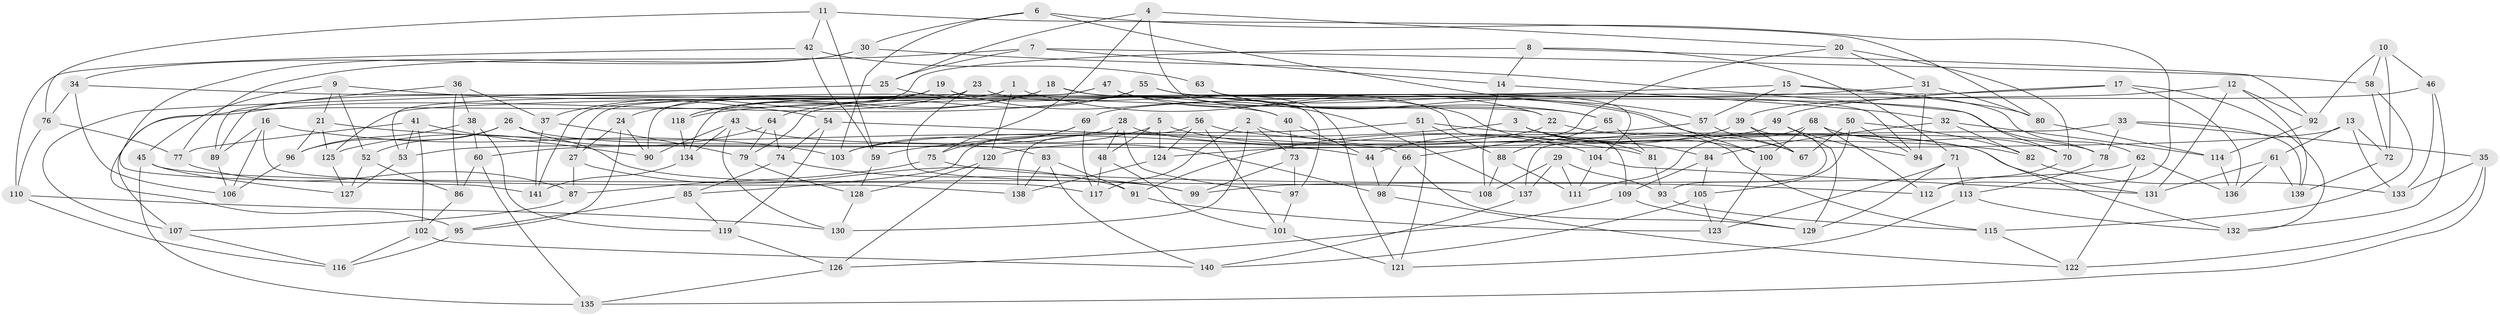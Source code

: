 // coarse degree distribution, {4: 0.673469387755102, 6: 0.17346938775510204, 10: 0.01020408163265306, 7: 0.02040816326530612, 5: 0.061224489795918366, 12: 0.01020408163265306, 8: 0.030612244897959183, 9: 0.01020408163265306, 3: 0.01020408163265306}
// Generated by graph-tools (version 1.1) at 2025/20/03/04/25 18:20:44]
// undirected, 141 vertices, 282 edges
graph export_dot {
graph [start="1"]
  node [color=gray90,style=filled];
  1;
  2;
  3;
  4;
  5;
  6;
  7;
  8;
  9;
  10;
  11;
  12;
  13;
  14;
  15;
  16;
  17;
  18;
  19;
  20;
  21;
  22;
  23;
  24;
  25;
  26;
  27;
  28;
  29;
  30;
  31;
  32;
  33;
  34;
  35;
  36;
  37;
  38;
  39;
  40;
  41;
  42;
  43;
  44;
  45;
  46;
  47;
  48;
  49;
  50;
  51;
  52;
  53;
  54;
  55;
  56;
  57;
  58;
  59;
  60;
  61;
  62;
  63;
  64;
  65;
  66;
  67;
  68;
  69;
  70;
  71;
  72;
  73;
  74;
  75;
  76;
  77;
  78;
  79;
  80;
  81;
  82;
  83;
  84;
  85;
  86;
  87;
  88;
  89;
  90;
  91;
  92;
  93;
  94;
  95;
  96;
  97;
  98;
  99;
  100;
  101;
  102;
  103;
  104;
  105;
  106;
  107;
  108;
  109;
  110;
  111;
  112;
  113;
  114;
  115;
  116;
  117;
  118;
  119;
  120;
  121;
  122;
  123;
  124;
  125;
  126;
  127;
  128;
  129;
  130;
  131;
  132;
  133;
  134;
  135;
  136;
  137;
  138;
  139;
  140;
  141;
  1 -- 22;
  1 -- 120;
  1 -- 141;
  1 -- 27;
  2 -- 130;
  2 -- 81;
  2 -- 73;
  2 -- 117;
  3 -- 84;
  3 -- 59;
  3 -- 100;
  3 -- 115;
  4 -- 22;
  4 -- 25;
  4 -- 20;
  4 -- 75;
  5 -- 103;
  5 -- 48;
  5 -- 104;
  5 -- 124;
  6 -- 103;
  6 -- 112;
  6 -- 57;
  6 -- 30;
  7 -- 25;
  7 -- 58;
  7 -- 14;
  7 -- 77;
  8 -- 92;
  8 -- 14;
  8 -- 95;
  8 -- 71;
  9 -- 45;
  9 -- 21;
  9 -- 54;
  9 -- 52;
  10 -- 72;
  10 -- 92;
  10 -- 58;
  10 -- 46;
  11 -- 42;
  11 -- 76;
  11 -- 59;
  11 -- 80;
  12 -- 92;
  12 -- 131;
  12 -- 139;
  12 -- 39;
  13 -- 133;
  13 -- 124;
  13 -- 72;
  13 -- 61;
  14 -- 108;
  14 -- 32;
  15 -- 62;
  15 -- 80;
  15 -- 125;
  15 -- 57;
  16 -- 106;
  16 -- 103;
  16 -- 89;
  16 -- 138;
  17 -- 136;
  17 -- 49;
  17 -- 132;
  17 -- 79;
  18 -- 118;
  18 -- 78;
  18 -- 121;
  18 -- 24;
  19 -- 137;
  19 -- 97;
  19 -- 89;
  19 -- 118;
  20 -- 66;
  20 -- 70;
  20 -- 31;
  21 -- 125;
  21 -- 44;
  21 -- 96;
  22 -- 78;
  22 -- 120;
  23 -- 37;
  23 -- 53;
  23 -- 108;
  23 -- 109;
  24 -- 90;
  24 -- 27;
  24 -- 95;
  25 -- 107;
  25 -- 40;
  26 -- 83;
  26 -- 52;
  26 -- 99;
  26 -- 96;
  27 -- 87;
  27 -- 91;
  28 -- 60;
  28 -- 97;
  28 -- 131;
  28 -- 48;
  29 -- 137;
  29 -- 108;
  29 -- 93;
  29 -- 111;
  30 -- 70;
  30 -- 34;
  30 -- 141;
  31 -- 80;
  31 -- 94;
  31 -- 118;
  32 -- 82;
  32 -- 114;
  32 -- 84;
  33 -- 35;
  33 -- 78;
  33 -- 139;
  33 -- 137;
  34 -- 40;
  34 -- 106;
  34 -- 76;
  35 -- 133;
  35 -- 135;
  35 -- 122;
  36 -- 89;
  36 -- 86;
  36 -- 37;
  36 -- 38;
  37 -- 79;
  37 -- 141;
  38 -- 119;
  38 -- 60;
  38 -- 96;
  39 -- 44;
  39 -- 67;
  39 -- 93;
  40 -- 44;
  40 -- 73;
  41 -- 102;
  41 -- 77;
  41 -- 53;
  41 -- 90;
  42 -- 59;
  42 -- 63;
  42 -- 110;
  43 -- 98;
  43 -- 134;
  43 -- 90;
  43 -- 130;
  44 -- 98;
  45 -- 135;
  45 -- 117;
  45 -- 127;
  46 -- 132;
  46 -- 133;
  46 -- 69;
  47 -- 90;
  47 -- 134;
  47 -- 81;
  47 -- 65;
  48 -- 101;
  48 -- 117;
  49 -- 53;
  49 -- 129;
  49 -- 94;
  50 -- 105;
  50 -- 94;
  50 -- 82;
  50 -- 67;
  51 -- 88;
  51 -- 103;
  51 -- 132;
  51 -- 121;
  52 -- 86;
  52 -- 127;
  53 -- 127;
  54 -- 66;
  54 -- 74;
  54 -- 119;
  55 -- 94;
  55 -- 107;
  55 -- 67;
  55 -- 64;
  56 -- 82;
  56 -- 124;
  56 -- 101;
  56 -- 138;
  57 -- 91;
  57 -- 67;
  58 -- 72;
  58 -- 115;
  59 -- 128;
  60 -- 135;
  60 -- 86;
  61 -- 139;
  61 -- 136;
  61 -- 131;
  62 -- 99;
  62 -- 136;
  62 -- 122;
  63 -- 104;
  63 -- 65;
  63 -- 100;
  64 -- 74;
  64 -- 79;
  64 -- 125;
  65 -- 81;
  65 -- 88;
  66 -- 129;
  66 -- 98;
  68 -- 112;
  68 -- 100;
  68 -- 70;
  68 -- 111;
  69 -- 85;
  69 -- 75;
  69 -- 117;
  70 -- 112;
  71 -- 113;
  71 -- 129;
  71 -- 123;
  72 -- 139;
  73 -- 97;
  73 -- 99;
  74 -- 85;
  74 -- 99;
  75 -- 87;
  75 -- 112;
  76 -- 77;
  76 -- 110;
  77 -- 87;
  78 -- 113;
  79 -- 128;
  80 -- 114;
  81 -- 93;
  82 -- 133;
  83 -- 140;
  83 -- 138;
  83 -- 91;
  84 -- 109;
  84 -- 105;
  85 -- 119;
  85 -- 95;
  86 -- 102;
  87 -- 107;
  88 -- 108;
  88 -- 111;
  89 -- 106;
  91 -- 123;
  92 -- 114;
  93 -- 115;
  95 -- 116;
  96 -- 106;
  97 -- 101;
  98 -- 122;
  100 -- 123;
  101 -- 121;
  102 -- 140;
  102 -- 116;
  104 -- 131;
  104 -- 111;
  105 -- 123;
  105 -- 140;
  107 -- 116;
  109 -- 126;
  109 -- 129;
  110 -- 116;
  110 -- 130;
  113 -- 132;
  113 -- 121;
  114 -- 136;
  115 -- 122;
  118 -- 134;
  119 -- 126;
  120 -- 126;
  120 -- 128;
  124 -- 138;
  125 -- 127;
  126 -- 135;
  128 -- 130;
  134 -- 141;
  137 -- 140;
}
